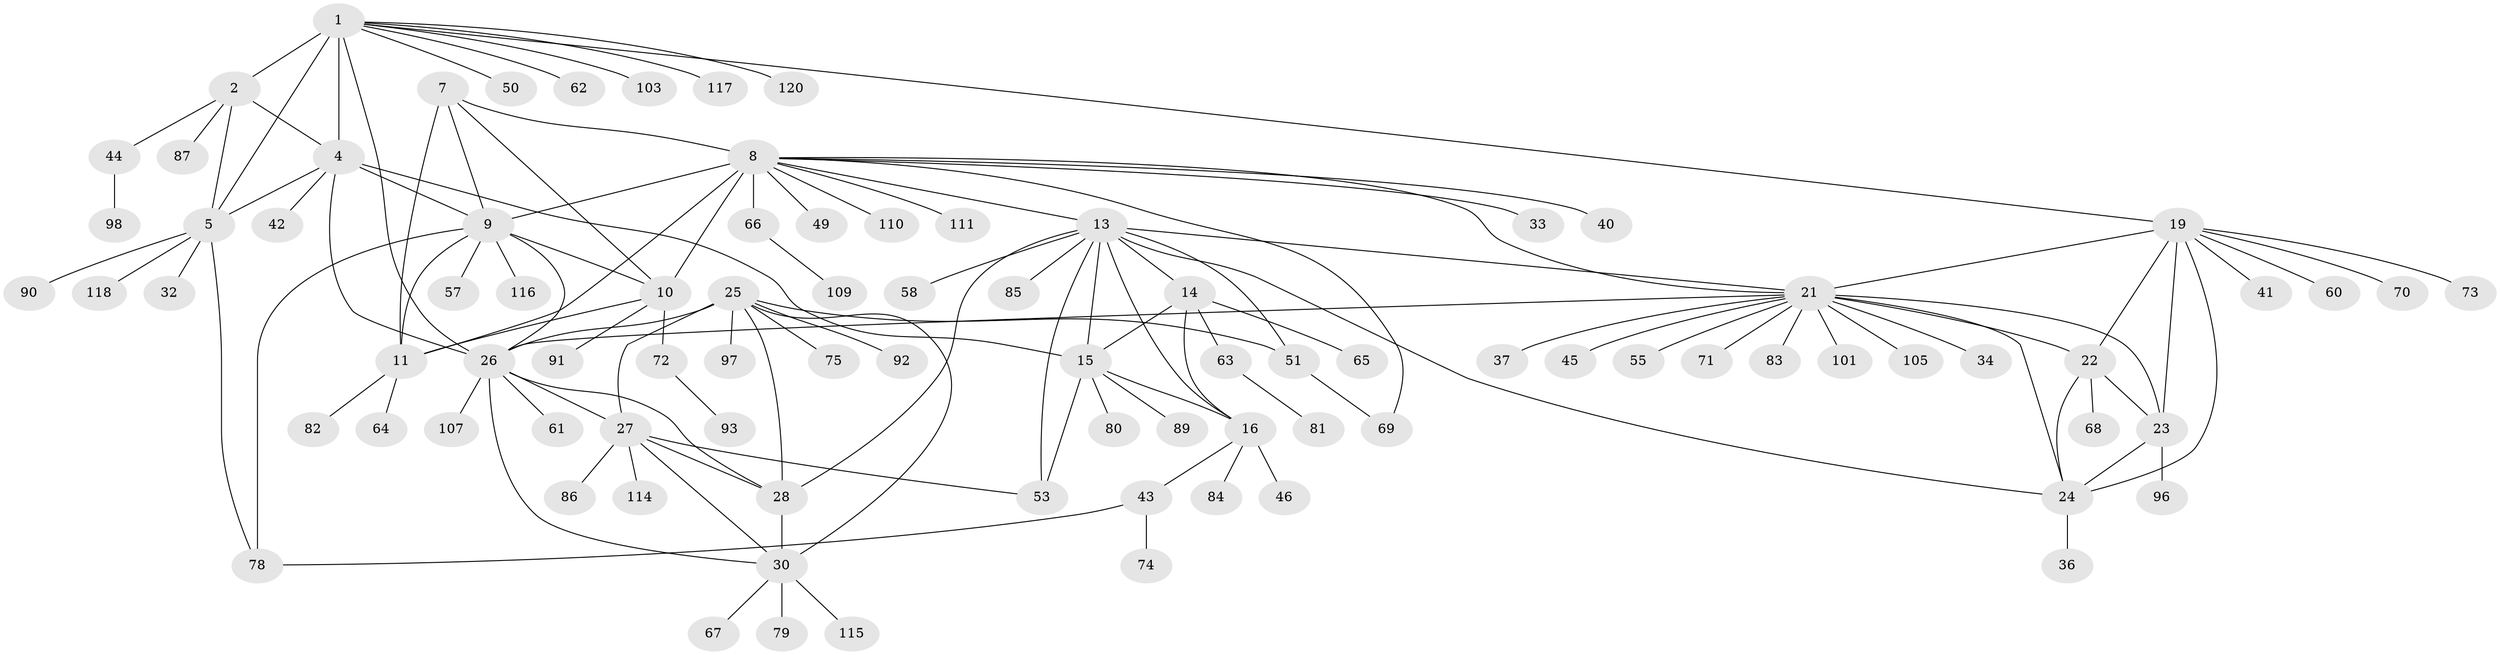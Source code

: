 // Generated by graph-tools (version 1.1) at 2025/52/02/27/25 19:52:16]
// undirected, 89 vertices, 126 edges
graph export_dot {
graph [start="1"]
  node [color=gray90,style=filled];
  1 [super="+3"];
  2 [super="+6"];
  4 [super="+38"];
  5 [super="+31"];
  7 [super="+99"];
  8 [super="+12"];
  9 [super="+102"];
  10 [super="+76"];
  11;
  13 [super="+18"];
  14 [super="+47"];
  15 [super="+17"];
  16 [super="+77"];
  19 [super="+20"];
  21 [super="+39"];
  22 [super="+59"];
  23 [super="+52"];
  24 [super="+100"];
  25 [super="+29"];
  26 [super="+108"];
  27 [super="+35"];
  28;
  30 [super="+56"];
  32;
  33;
  34;
  36;
  37;
  40;
  41 [super="+48"];
  42;
  43 [super="+54"];
  44 [super="+104"];
  45;
  46;
  49;
  50;
  51;
  53 [super="+94"];
  55;
  57;
  58;
  60;
  61;
  62 [super="+119"];
  63;
  64;
  65;
  66;
  67;
  68;
  69 [super="+106"];
  70;
  71;
  72;
  73;
  74;
  75 [super="+88"];
  78 [super="+113"];
  79;
  80;
  81 [super="+112"];
  82;
  83;
  84;
  85;
  86;
  87;
  89;
  90;
  91;
  92 [super="+95"];
  93;
  96;
  97;
  98;
  101;
  103;
  105;
  107;
  109;
  110;
  111;
  114;
  115;
  116;
  117;
  118;
  120;
  1 -- 2 [weight=4];
  1 -- 4 [weight=2];
  1 -- 5 [weight=2];
  1 -- 19;
  1 -- 103;
  1 -- 50;
  1 -- 117;
  1 -- 120;
  1 -- 26;
  1 -- 62;
  2 -- 4 [weight=2];
  2 -- 5 [weight=2];
  2 -- 87;
  2 -- 44;
  4 -- 5;
  4 -- 9;
  4 -- 42;
  4 -- 26;
  4 -- 15;
  5 -- 32;
  5 -- 90;
  5 -- 118;
  5 -- 78;
  7 -- 8 [weight=2];
  7 -- 9;
  7 -- 10;
  7 -- 11;
  8 -- 9 [weight=2];
  8 -- 10 [weight=2];
  8 -- 11 [weight=2];
  8 -- 21;
  8 -- 49;
  8 -- 110;
  8 -- 111;
  8 -- 33;
  8 -- 66;
  8 -- 69;
  8 -- 40;
  8 -- 13;
  9 -- 10;
  9 -- 11;
  9 -- 26;
  9 -- 57;
  9 -- 78;
  9 -- 116;
  10 -- 11;
  10 -- 72;
  10 -- 91;
  11 -- 64;
  11 -- 82;
  13 -- 14 [weight=2];
  13 -- 15 [weight=4];
  13 -- 16 [weight=2];
  13 -- 21;
  13 -- 51;
  13 -- 53;
  13 -- 85;
  13 -- 58;
  13 -- 28;
  13 -- 24;
  14 -- 15 [weight=2];
  14 -- 16;
  14 -- 63;
  14 -- 65;
  15 -- 16 [weight=2];
  15 -- 80;
  15 -- 89;
  15 -- 53;
  16 -- 43;
  16 -- 46;
  16 -- 84;
  19 -- 21 [weight=2];
  19 -- 22 [weight=2];
  19 -- 23 [weight=2];
  19 -- 24 [weight=2];
  19 -- 70;
  19 -- 73;
  19 -- 41;
  19 -- 60;
  21 -- 22;
  21 -- 23;
  21 -- 24;
  21 -- 26;
  21 -- 34;
  21 -- 37;
  21 -- 45;
  21 -- 55;
  21 -- 71;
  21 -- 83;
  21 -- 101;
  21 -- 105;
  22 -- 23;
  22 -- 24;
  22 -- 68;
  23 -- 24;
  23 -- 96;
  24 -- 36;
  25 -- 26 [weight=2];
  25 -- 27 [weight=2];
  25 -- 28 [weight=2];
  25 -- 30 [weight=2];
  25 -- 51;
  25 -- 75;
  25 -- 97;
  25 -- 92;
  26 -- 27;
  26 -- 28;
  26 -- 30;
  26 -- 61;
  26 -- 107;
  27 -- 28;
  27 -- 30;
  27 -- 53;
  27 -- 114;
  27 -- 86;
  28 -- 30;
  30 -- 67;
  30 -- 79;
  30 -- 115;
  43 -- 78;
  43 -- 74;
  44 -- 98;
  51 -- 69;
  63 -- 81;
  66 -- 109;
  72 -- 93;
}
